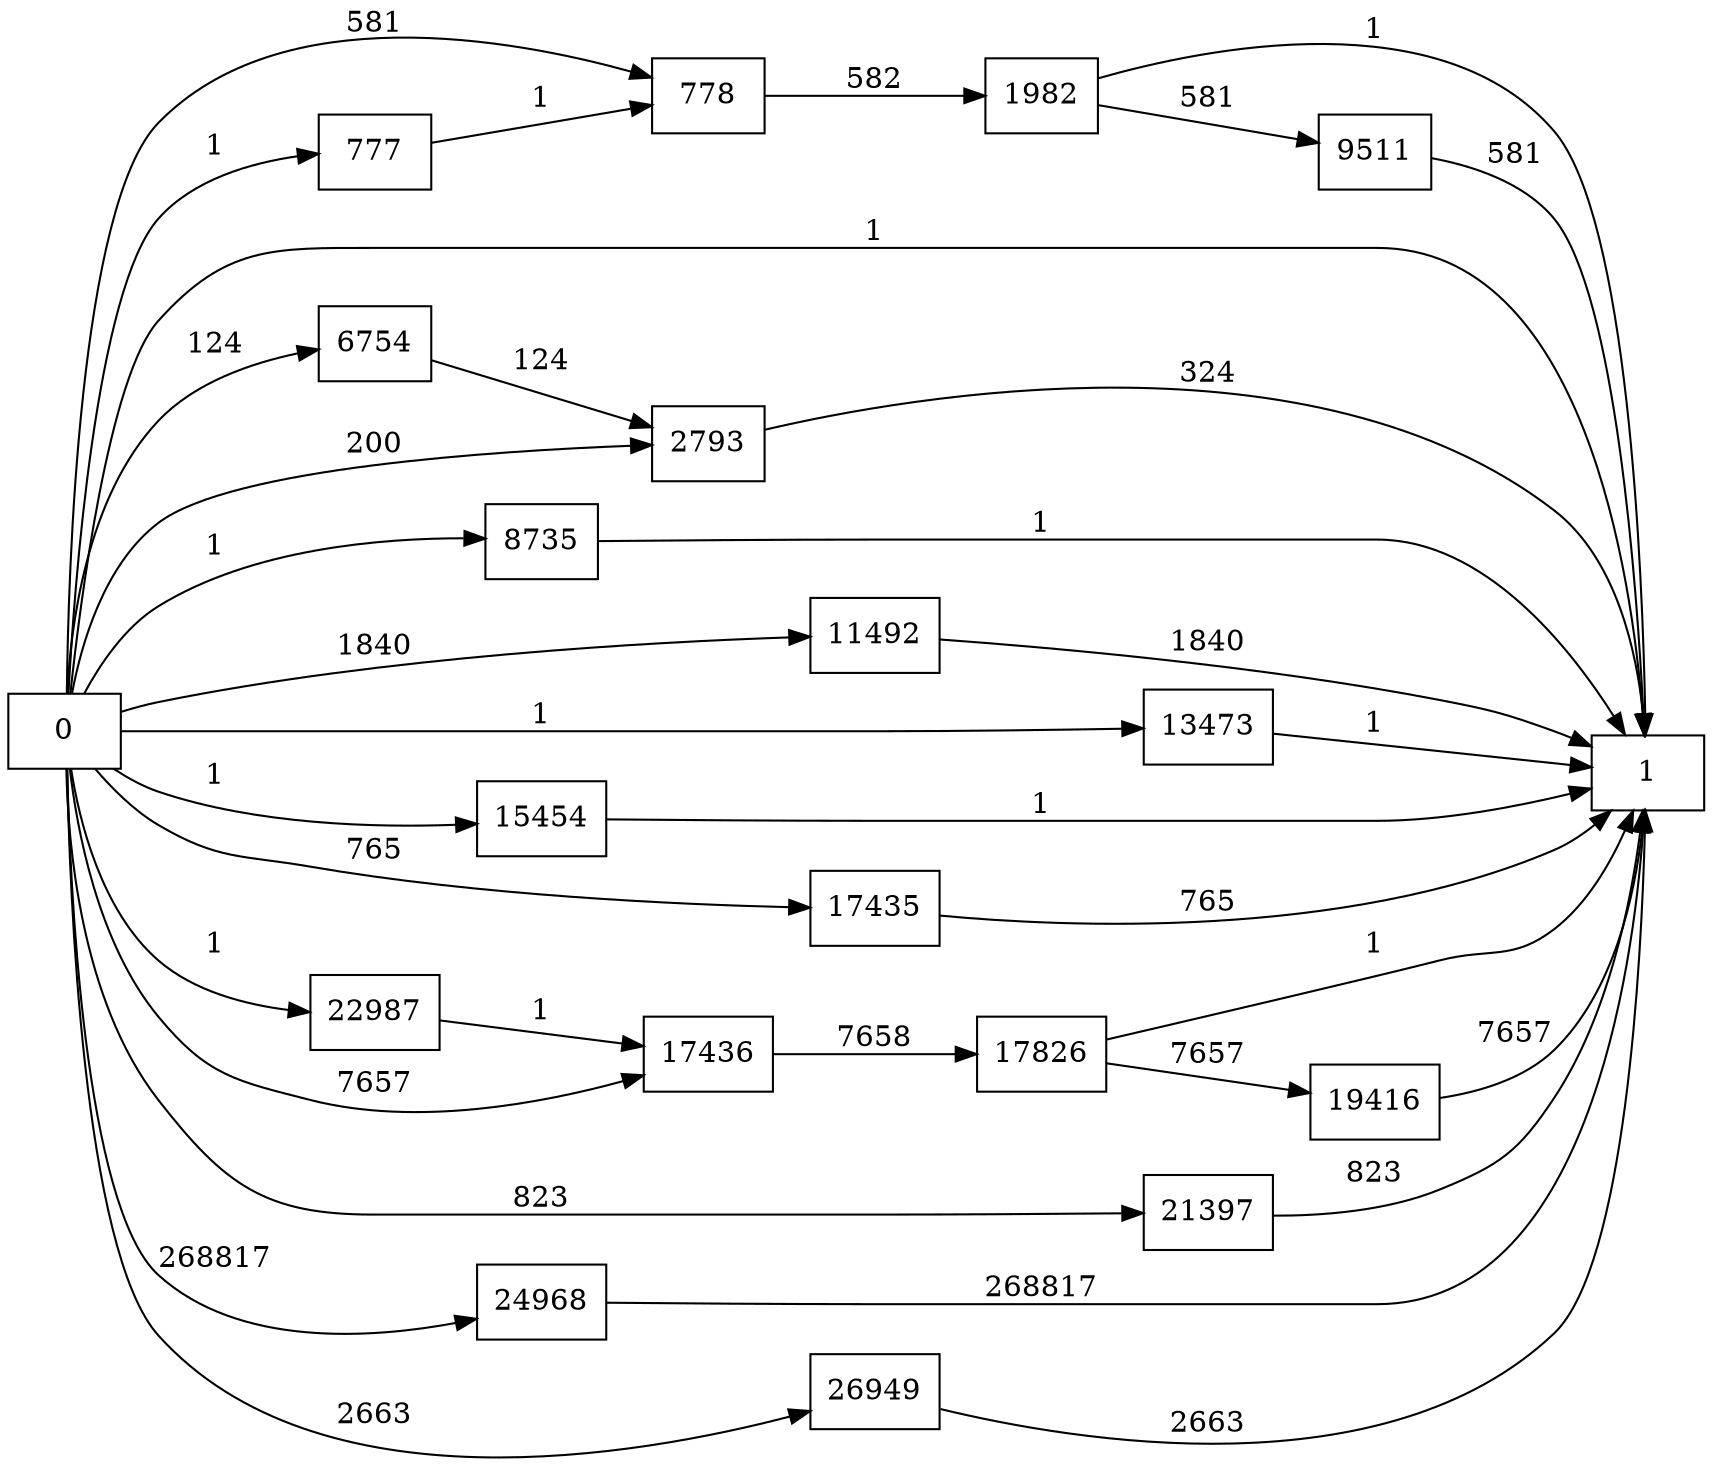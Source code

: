 digraph {
	graph [rankdir=LR]
	node [shape=rectangle]
	777 -> 778 [label=1]
	778 -> 1982 [label=582]
	1982 -> 1 [label=1]
	1982 -> 9511 [label=581]
	2793 -> 1 [label=324]
	6754 -> 2793 [label=124]
	8735 -> 1 [label=1]
	9511 -> 1 [label=581]
	11492 -> 1 [label=1840]
	13473 -> 1 [label=1]
	15454 -> 1 [label=1]
	17435 -> 1 [label=765]
	17436 -> 17826 [label=7658]
	17826 -> 1 [label=1]
	17826 -> 19416 [label=7657]
	19416 -> 1 [label=7657]
	21397 -> 1 [label=823]
	22987 -> 17436 [label=1]
	24968 -> 1 [label=268817]
	26949 -> 1 [label=2663]
	0 -> 778 [label=581]
	0 -> 17436 [label=7657]
	0 -> 777 [label=1]
	0 -> 2793 [label=200]
	0 -> 1 [label=1]
	0 -> 6754 [label=124]
	0 -> 8735 [label=1]
	0 -> 11492 [label=1840]
	0 -> 13473 [label=1]
	0 -> 15454 [label=1]
	0 -> 17435 [label=765]
	0 -> 21397 [label=823]
	0 -> 22987 [label=1]
	0 -> 24968 [label=268817]
	0 -> 26949 [label=2663]
}
